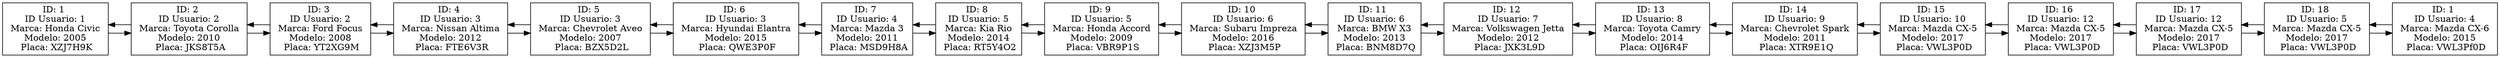 digraph G {
rankdir=LR;
node [shape=record];
splines=false;
node0 [label="ID: 1 \n ID Usuario: 1 \n Marca: Honda Civic \n Modelo: 2005 \n Placa: XZJ7H9K"];
node0 -> node1 [dir=forward];
node0 -> node1 [dir=back];
node1 [label="ID: 2 \n ID Usuario: 2 \n Marca: Toyota Corolla \n Modelo: 2010 \n Placa: JKS8T5A"];
node1 -> node2 [dir=forward];
node1 -> node2 [dir=back];
node2 [label="ID: 3 \n ID Usuario: 2 \n Marca: Ford Focus \n Modelo: 2008 \n Placa: YT2XG9M"];
node2 -> node3 [dir=forward];
node2 -> node3 [dir=back];
node3 [label="ID: 4 \n ID Usuario: 3 \n Marca: Nissan Altima \n Modelo: 2012 \n Placa: FTE6V3R"];
node3 -> node4 [dir=forward];
node3 -> node4 [dir=back];
node4 [label="ID: 5 \n ID Usuario: 3 \n Marca: Chevrolet Aveo \n Modelo: 2007 \n Placa: BZX5D2L"];
node4 -> node5 [dir=forward];
node4 -> node5 [dir=back];
node5 [label="ID: 6 \n ID Usuario: 3 \n Marca: Hyundai Elantra \n Modelo: 2015 \n Placa: QWE3P0F"];
node5 -> node6 [dir=forward];
node5 -> node6 [dir=back];
node6 [label="ID: 7 \n ID Usuario: 4 \n Marca: Mazda 3 \n Modelo: 2011 \n Placa: MSD9H8A"];
node6 -> node7 [dir=forward];
node6 -> node7 [dir=back];
node7 [label="ID: 8 \n ID Usuario: 5 \n Marca: Kia Rio \n Modelo: 2014 \n Placa: RT5Y4O2"];
node7 -> node8 [dir=forward];
node7 -> node8 [dir=back];
node8 [label="ID: 9 \n ID Usuario: 5 \n Marca: Honda Accord \n Modelo: 2009 \n Placa: VBR9P1S"];
node8 -> node9 [dir=forward];
node8 -> node9 [dir=back];
node9 [label="ID: 10 \n ID Usuario: 6 \n Marca: Subaru Impreza \n Modelo: 2016 \n Placa: XZJ3M5P"];
node9 -> node10 [dir=forward];
node9 -> node10 [dir=back];
node10 [label="ID: 11 \n ID Usuario: 6 \n Marca: BMW X3 \n Modelo: 2013 \n Placa: BNM8D7Q"];
node10 -> node11 [dir=forward];
node10 -> node11 [dir=back];
node11 [label="ID: 12 \n ID Usuario: 7 \n Marca: Volkswagen Jetta \n Modelo: 2012 \n Placa: JXK3L9D"];
node11 -> node12 [dir=forward];
node11 -> node12 [dir=back];
node12 [label="ID: 13 \n ID Usuario: 8 \n Marca: Toyota Camry \n Modelo: 2014 \n Placa: OIJ6R4F"];
node12 -> node13 [dir=forward];
node12 -> node13 [dir=back];
node13 [label="ID: 14 \n ID Usuario: 9 \n Marca: Chevrolet Spark \n Modelo: 2011 \n Placa: XTR9E1Q"];
node13 -> node14 [dir=forward];
node13 -> node14 [dir=back];
node14 [label="ID: 15 \n ID Usuario: 10 \n Marca: Mazda CX-5 \n Modelo: 2017 \n Placa: VWL3P0D"];
node14 -> node15 [dir=forward];
node14 -> node15 [dir=back];
node15 [label="ID: 16 \n ID Usuario: 12 \n Marca: Mazda CX-5 \n Modelo: 2017 \n Placa: VWL3P0D"];
node15 -> node16 [dir=forward];
node15 -> node16 [dir=back];
node16 [label="ID: 17 \n ID Usuario: 12 \n Marca: Mazda CX-5 \n Modelo: 2017 \n Placa: VWL3P0D"];
node16 -> node17 [dir=forward];
node16 -> node17 [dir=back];
node17 [label="ID: 18 \n ID Usuario: 5 \n Marca: Mazda CX-5 \n Modelo: 2017 \n Placa: VWL3P0D"];
node17 -> node18 [dir=forward];
node17 -> node18 [dir=back];
node18 [label="ID: 1 \n ID Usuario: 4 \n Marca: Mazda CX-6 \n Modelo: 2015 \n Placa: VWL3Pf0D"];
}
